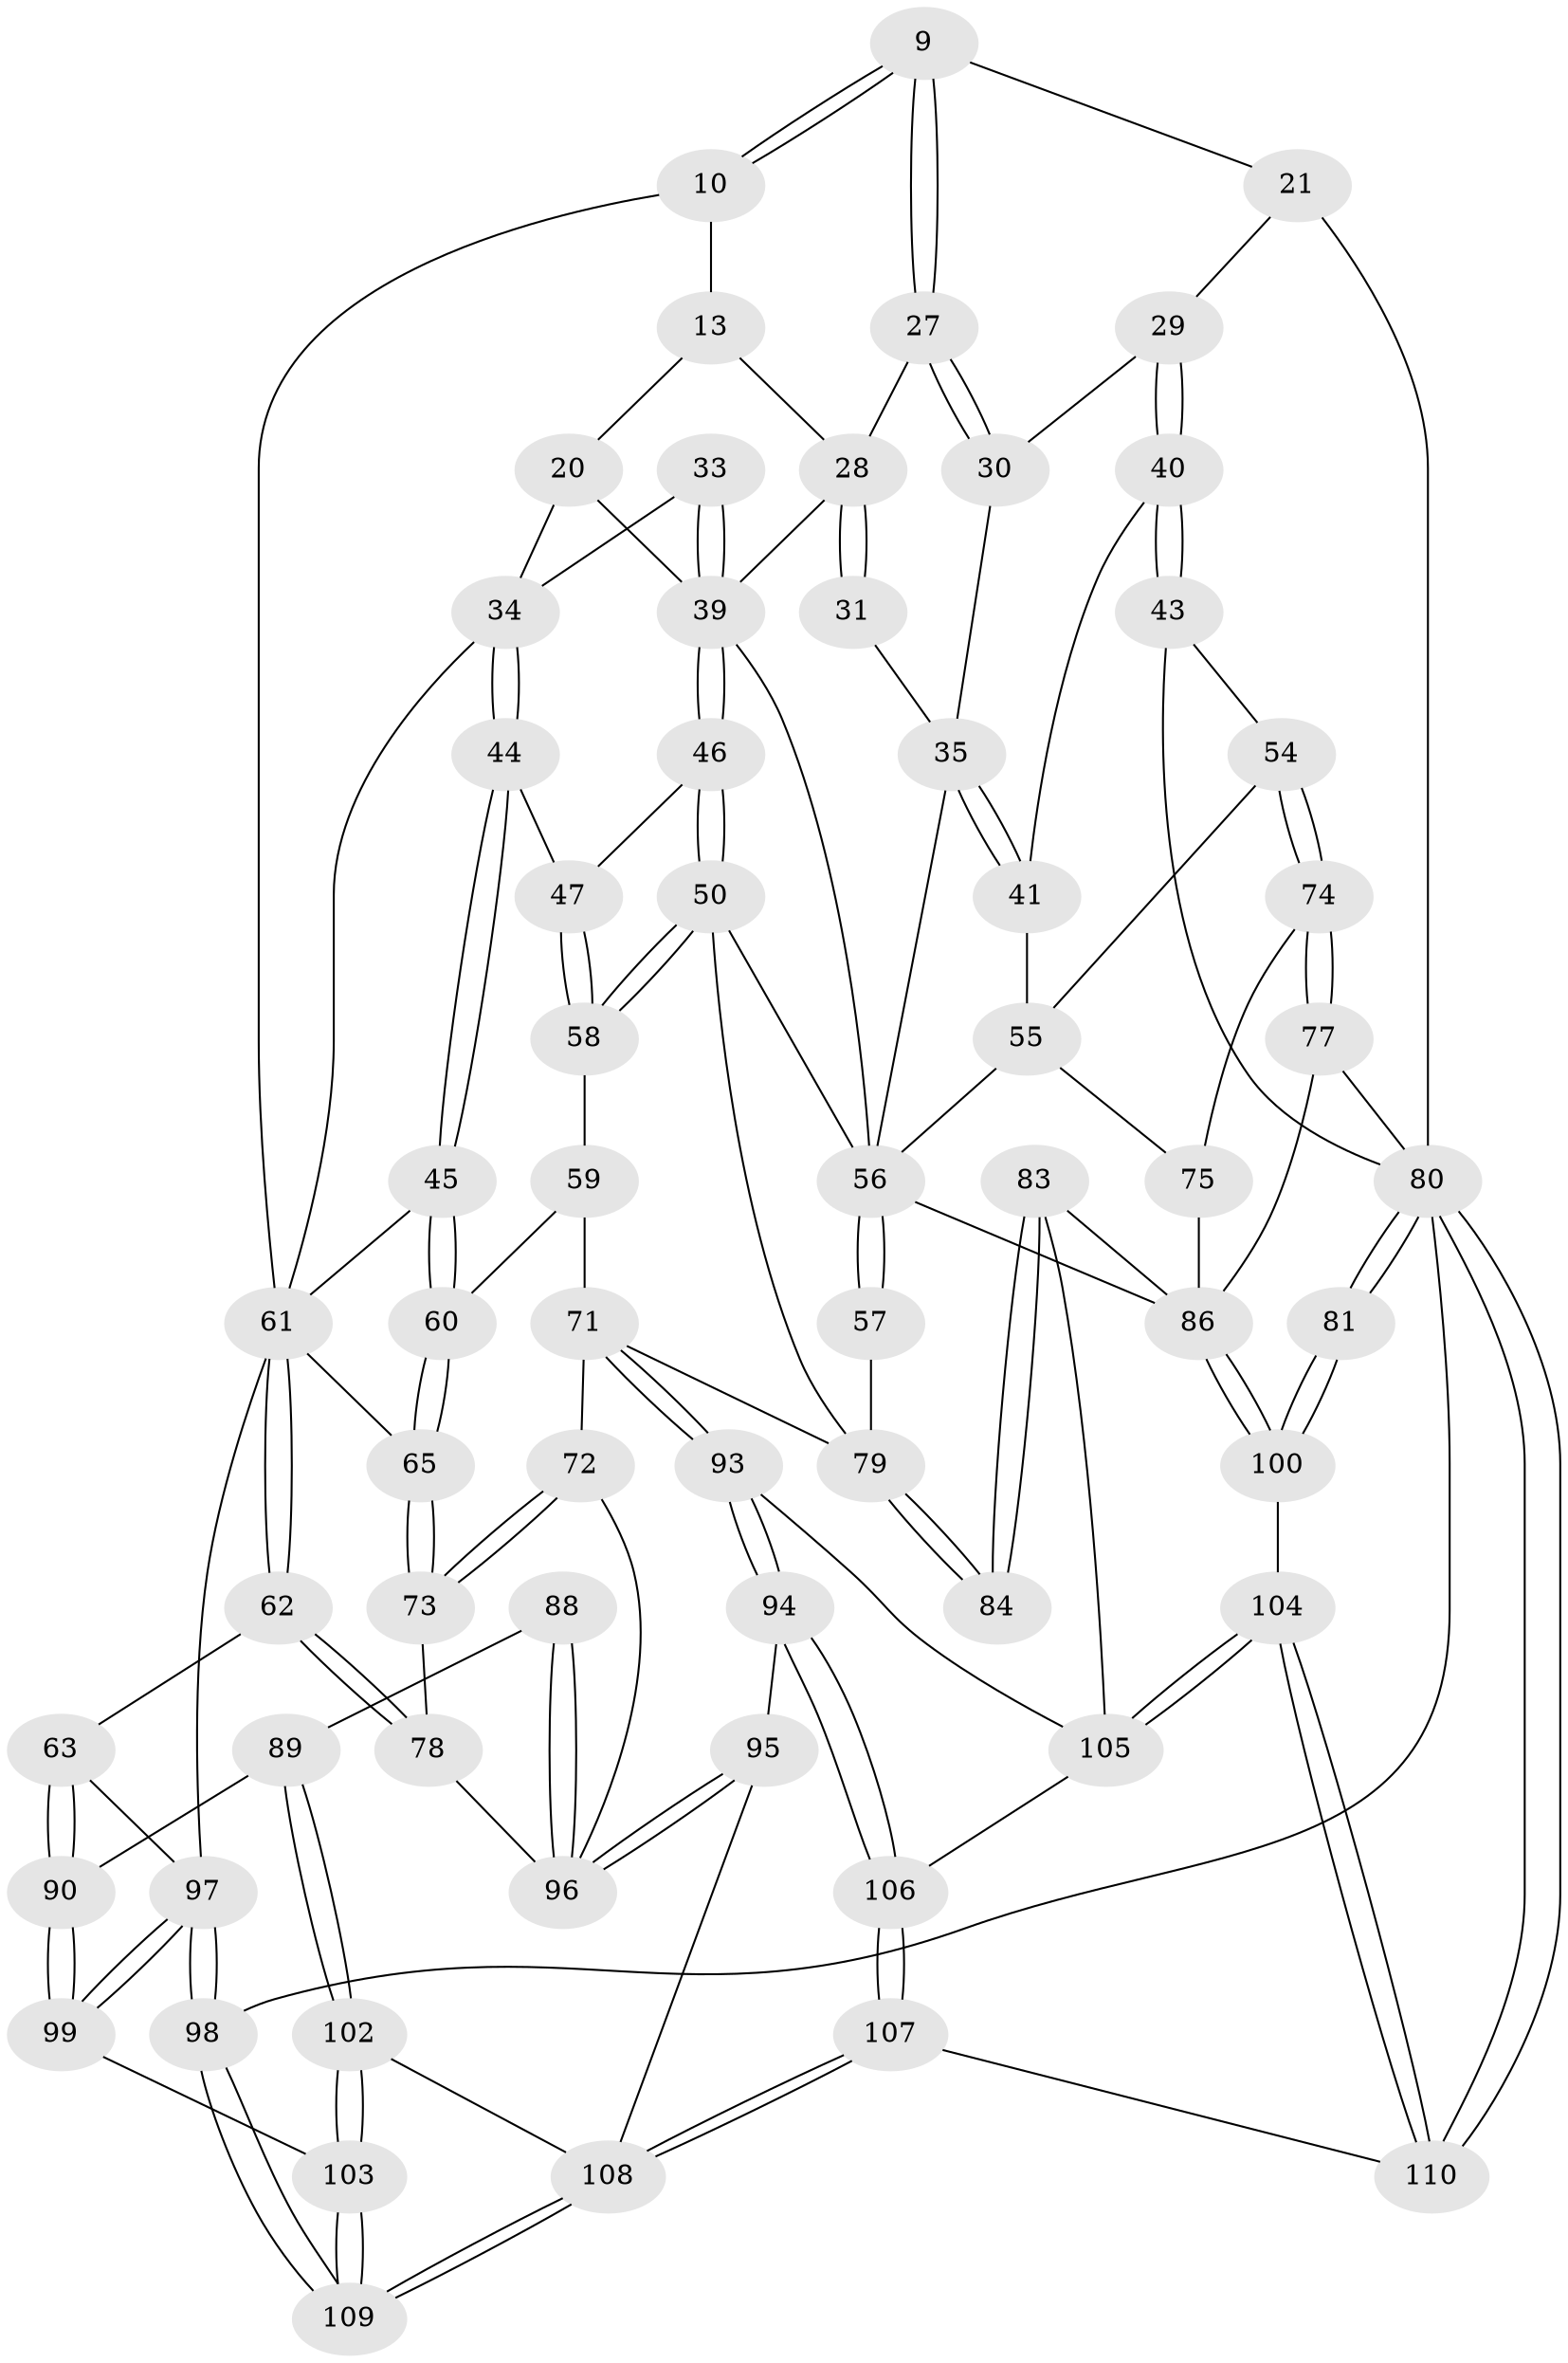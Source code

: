// original degree distribution, {3: 0.01818181818181818, 6: 0.17272727272727273, 4: 0.19090909090909092, 5: 0.6181818181818182}
// Generated by graph-tools (version 1.1) at 2025/05/03/04/25 22:05:11]
// undirected, 66 vertices, 155 edges
graph export_dot {
graph [start="1"]
  node [color=gray90,style=filled];
  9 [pos="+0.7941934711401882+0.09459342447128989"];
  10 [pos="+0.6565796117657666+0.10524385189511132",super="+7"];
  13 [pos="+0.5105176719497446+0.06632809800034872",super="+12"];
  20 [pos="+0.5119334828104348+0.22254467005575548",super="+18"];
  21 [pos="+0.947726106555991+0.12238007596284332",super="+8"];
  27 [pos="+0.7865859383980786+0.1814544230726381"];
  28 [pos="+0.7297057951906885+0.23071387159163964",super="+23+24"];
  29 [pos="+0.8817659116884663+0.28194357828506816"];
  30 [pos="+0.8237154559402818+0.2512815345480735"];
  31 [pos="+0.7053743216273608+0.3206033145634947"];
  33 [pos="+0.4676772487371817+0.306341225166388"];
  34 [pos="+0.42605350860952756+0.3078582431485623",super="+19"];
  35 [pos="+0.711912738216101+0.36752573939463185",super="+32"];
  39 [pos="+0.5666039608943183+0.3774665673834233",super="+38+25+26"];
  40 [pos="+0.9204558434491018+0.35724319594166365"];
  41 [pos="+0.8470694784582341+0.3995041896287193"];
  43 [pos="+0.9753217254813319+0.3668074852282184"];
  44 [pos="+0.41457394281629056+0.40778173517642474"];
  45 [pos="+0.3653340660378637+0.45107380932499064"];
  46 [pos="+0.5495268102865678+0.40003154111163186"];
  47 [pos="+0.4711007811029135+0.45292709246467516"];
  50 [pos="+0.5329881099024745+0.5506523926258245",super="+49"];
  54 [pos="+0.9213285107242717+0.5551320722045715"];
  55 [pos="+0.8506488050795151+0.46261766614351396",super="+52"];
  56 [pos="+0.7352761508453776+0.591639090200807",super="+53+37+48"];
  57 [pos="+0.7250284329278871+0.5922074490663861"];
  58 [pos="+0.46296335045071907+0.4991373247676926"];
  59 [pos="+0.375626715996895+0.5286695840704558"];
  60 [pos="+0.35276683618246407+0.5238012302176114"];
  61 [pos="+0.15907334664449846+0.4443012558865374",super="+16+15"];
  62 [pos="+0.07601652362538118+0.5925627275073861"];
  63 [pos="+0.06698106684607005+0.5987710754959873"];
  65 [pos="+0.3245214106352336+0.5372977518427101"];
  71 [pos="+0.49922775803161534+0.6824114722439056",super="+70"];
  72 [pos="+0.4291214799356967+0.6973824049376813"];
  73 [pos="+0.2960858154096248+0.6586507778380801"];
  74 [pos="+0.9276278435973411+0.5903971535855943"];
  75 [pos="+0.870490614762125+0.6184597520885822",super="+66"];
  77 [pos="+1+0.6389159399524377"];
  78 [pos="+0.2841160947962972+0.666727187594374"];
  79 [pos="+0.7185510726458746+0.5946976269091816",super="+68+69"];
  80 [pos="+1+1",super="+2+76"];
  81 [pos="+1+1"];
  83 [pos="+0.6591330468576879+0.792720686854328"];
  84 [pos="+0.6401425796198584+0.7681005940010328"];
  86 [pos="+0.8450745150304868+0.8464014710860414",super="+82+67+85"];
  88 [pos="+0.24787252355174647+0.7695057110272621"];
  89 [pos="+0.22873080439393806+0.7857616031355384"];
  90 [pos="+0.10341848981805551+0.7752577826949786"];
  93 [pos="+0.4966460158683531+0.7877678760679397"];
  94 [pos="+0.4757851250511063+0.8818966579490607"];
  95 [pos="+0.3867656934669468+0.8727878583119306"];
  96 [pos="+0.3768285107007676+0.8471186892197633",super="+91+87"];
  97 [pos="+0+0.8930145905704363",super="+64+51"];
  98 [pos="+0+1",super="+3"];
  99 [pos="+0.05933470957705234+0.8421538350339818"];
  100 [pos="+0.8557535410259836+0.8648731168997315"];
  102 [pos="+0.24344507675888105+0.9003800342917596"];
  103 [pos="+0.15322817552709675+0.9892896224001518"];
  104 [pos="+0.6651908516230636+0.9551307581679587"];
  105 [pos="+0.6123150545698378+0.882002616137104",super="+92"];
  106 [pos="+0.49820603715441275+0.9048903995733726"];
  107 [pos="+0.49797460193926535+1"];
  108 [pos="+0.3722377033703773+1",super="+101"];
  109 [pos="+0.12389184856961515+1"];
  110 [pos="+0.6346946764421656+1"];
  9 -- 10;
  9 -- 10;
  9 -- 27;
  9 -- 27;
  9 -- 21;
  10 -- 61;
  10 -- 13 [weight=2];
  13 -- 28;
  13 -- 20 [weight=2];
  20 -- 34;
  20 -- 39;
  21 -- 29;
  21 -- 80 [weight=2];
  27 -- 28;
  27 -- 30;
  27 -- 30;
  28 -- 31 [weight=2];
  28 -- 31;
  28 -- 39;
  29 -- 30;
  29 -- 40;
  29 -- 40;
  30 -- 35;
  31 -- 35;
  33 -- 34;
  33 -- 39 [weight=2];
  33 -- 39;
  34 -- 44;
  34 -- 44;
  34 -- 61;
  35 -- 41;
  35 -- 41;
  35 -- 56;
  39 -- 46;
  39 -- 46;
  39 -- 56;
  40 -- 41;
  40 -- 43;
  40 -- 43;
  41 -- 55;
  43 -- 54;
  43 -- 80;
  44 -- 45;
  44 -- 45;
  44 -- 47;
  45 -- 60;
  45 -- 60;
  45 -- 61;
  46 -- 47;
  46 -- 50;
  46 -- 50;
  47 -- 58;
  47 -- 58;
  50 -- 58;
  50 -- 58;
  50 -- 79;
  50 -- 56;
  54 -- 55;
  54 -- 74;
  54 -- 74;
  55 -- 75;
  55 -- 56;
  56 -- 57 [weight=2];
  56 -- 57;
  56 -- 86;
  57 -- 79;
  58 -- 59;
  59 -- 60;
  59 -- 71;
  60 -- 65;
  60 -- 65;
  61 -- 62;
  61 -- 62;
  61 -- 65;
  61 -- 97 [weight=2];
  62 -- 63;
  62 -- 78;
  62 -- 78;
  63 -- 90;
  63 -- 90;
  63 -- 97;
  65 -- 73;
  65 -- 73;
  71 -- 72;
  71 -- 93;
  71 -- 93;
  71 -- 79;
  72 -- 73;
  72 -- 73;
  72 -- 96;
  73 -- 78;
  74 -- 75;
  74 -- 77;
  74 -- 77;
  75 -- 86 [weight=2];
  77 -- 86;
  77 -- 80;
  78 -- 96;
  79 -- 84 [weight=2];
  79 -- 84;
  80 -- 81 [weight=2];
  80 -- 81;
  80 -- 110;
  80 -- 110;
  80 -- 98 [weight=2];
  81 -- 100;
  81 -- 100;
  83 -- 84;
  83 -- 84;
  83 -- 86;
  83 -- 105;
  86 -- 100;
  86 -- 100;
  88 -- 89;
  88 -- 96 [weight=2];
  88 -- 96;
  89 -- 90;
  89 -- 102;
  89 -- 102;
  90 -- 99;
  90 -- 99;
  93 -- 94;
  93 -- 94;
  93 -- 105;
  94 -- 95;
  94 -- 106;
  94 -- 106;
  95 -- 96;
  95 -- 96;
  95 -- 108;
  97 -- 98 [weight=3];
  97 -- 98;
  97 -- 99;
  97 -- 99;
  98 -- 109;
  98 -- 109;
  99 -- 103;
  100 -- 104;
  102 -- 103;
  102 -- 103;
  102 -- 108;
  103 -- 109;
  103 -- 109;
  104 -- 105;
  104 -- 105;
  104 -- 110;
  104 -- 110;
  105 -- 106;
  106 -- 107;
  106 -- 107;
  107 -- 108;
  107 -- 108;
  107 -- 110;
  108 -- 109;
  108 -- 109;
}
